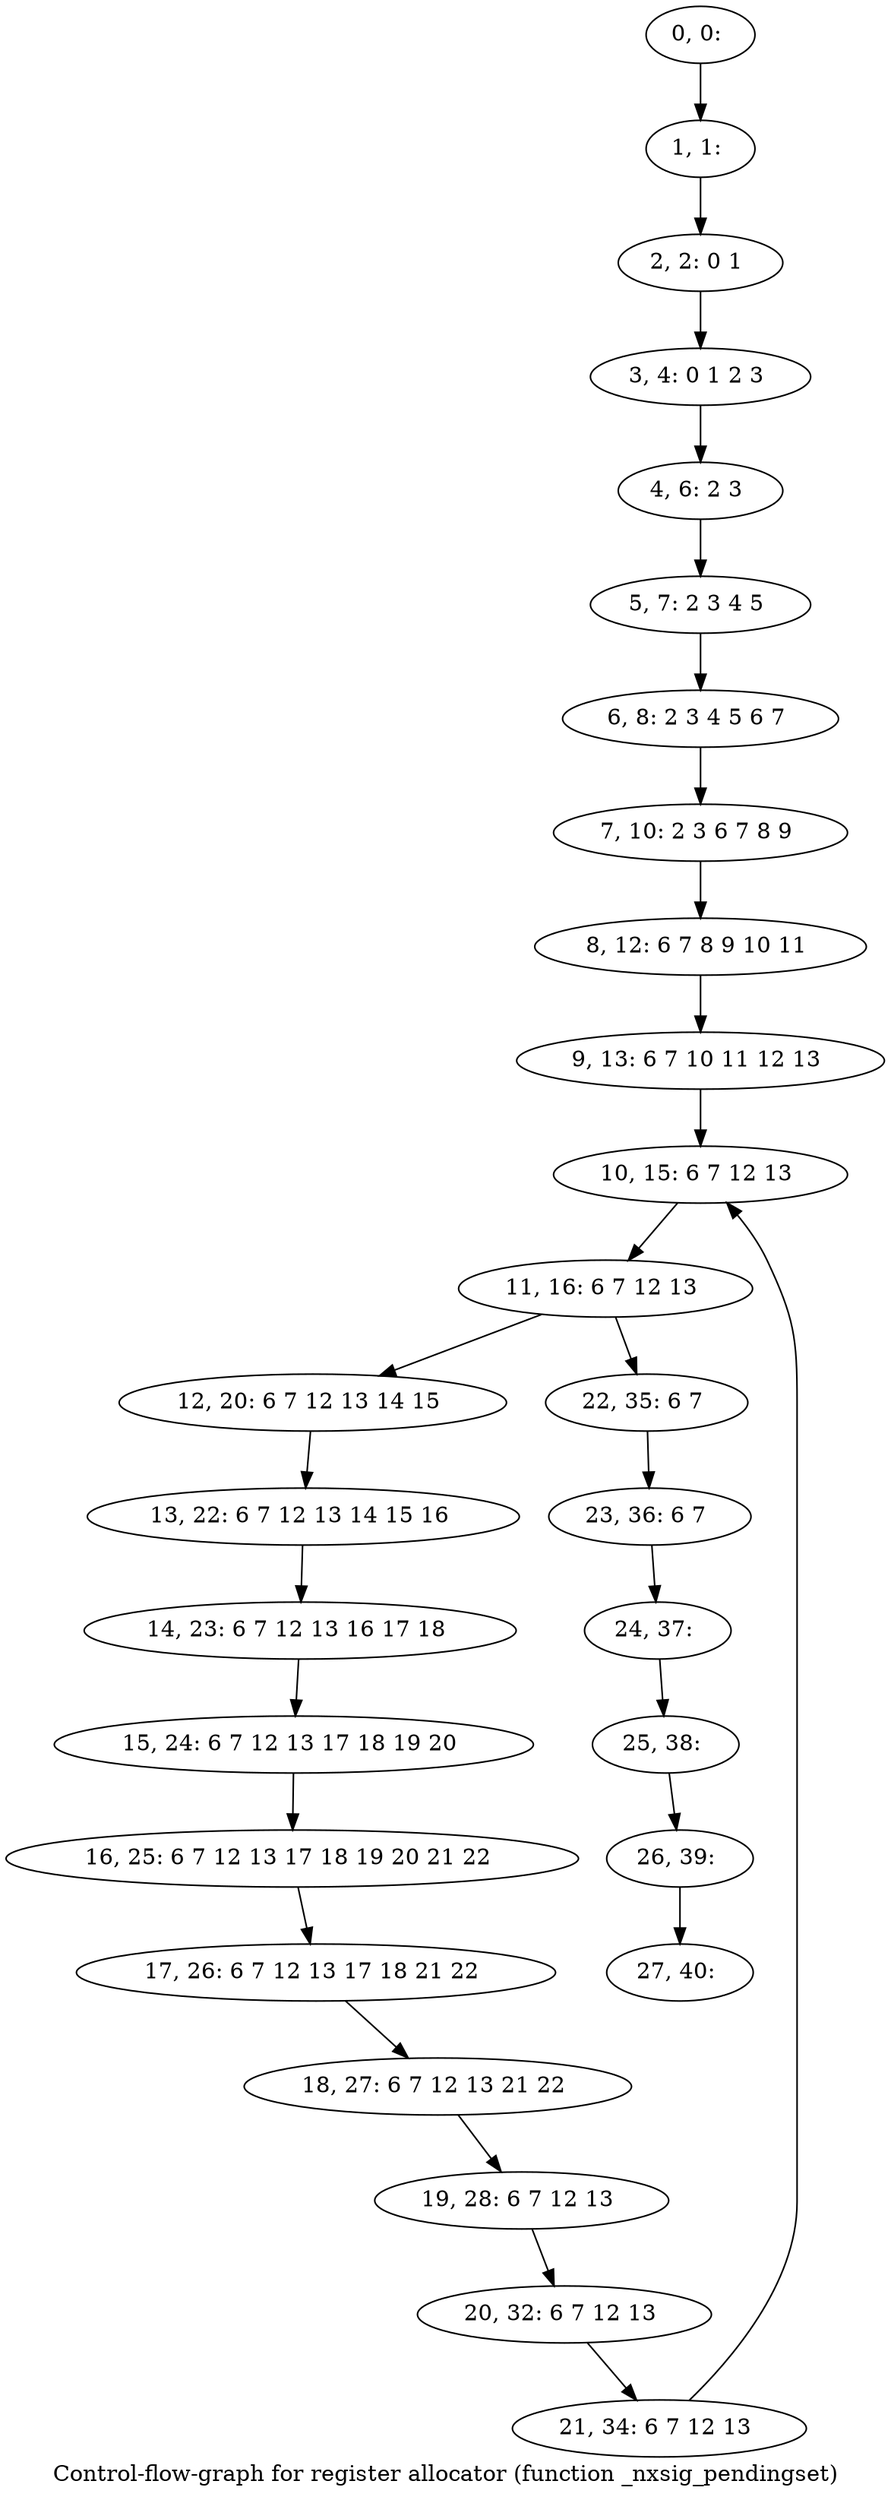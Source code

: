 digraph G {
graph [label="Control-flow-graph for register allocator (function _nxsig_pendingset)"]
0[label="0, 0: "];
1[label="1, 1: "];
2[label="2, 2: 0 1 "];
3[label="3, 4: 0 1 2 3 "];
4[label="4, 6: 2 3 "];
5[label="5, 7: 2 3 4 5 "];
6[label="6, 8: 2 3 4 5 6 7 "];
7[label="7, 10: 2 3 6 7 8 9 "];
8[label="8, 12: 6 7 8 9 10 11 "];
9[label="9, 13: 6 7 10 11 12 13 "];
10[label="10, 15: 6 7 12 13 "];
11[label="11, 16: 6 7 12 13 "];
12[label="12, 20: 6 7 12 13 14 15 "];
13[label="13, 22: 6 7 12 13 14 15 16 "];
14[label="14, 23: 6 7 12 13 16 17 18 "];
15[label="15, 24: 6 7 12 13 17 18 19 20 "];
16[label="16, 25: 6 7 12 13 17 18 19 20 21 22 "];
17[label="17, 26: 6 7 12 13 17 18 21 22 "];
18[label="18, 27: 6 7 12 13 21 22 "];
19[label="19, 28: 6 7 12 13 "];
20[label="20, 32: 6 7 12 13 "];
21[label="21, 34: 6 7 12 13 "];
22[label="22, 35: 6 7 "];
23[label="23, 36: 6 7 "];
24[label="24, 37: "];
25[label="25, 38: "];
26[label="26, 39: "];
27[label="27, 40: "];
0->1 ;
1->2 ;
2->3 ;
3->4 ;
4->5 ;
5->6 ;
6->7 ;
7->8 ;
8->9 ;
9->10 ;
10->11 ;
11->12 ;
11->22 ;
12->13 ;
13->14 ;
14->15 ;
15->16 ;
16->17 ;
17->18 ;
18->19 ;
19->20 ;
20->21 ;
21->10 ;
22->23 ;
23->24 ;
24->25 ;
25->26 ;
26->27 ;
}
